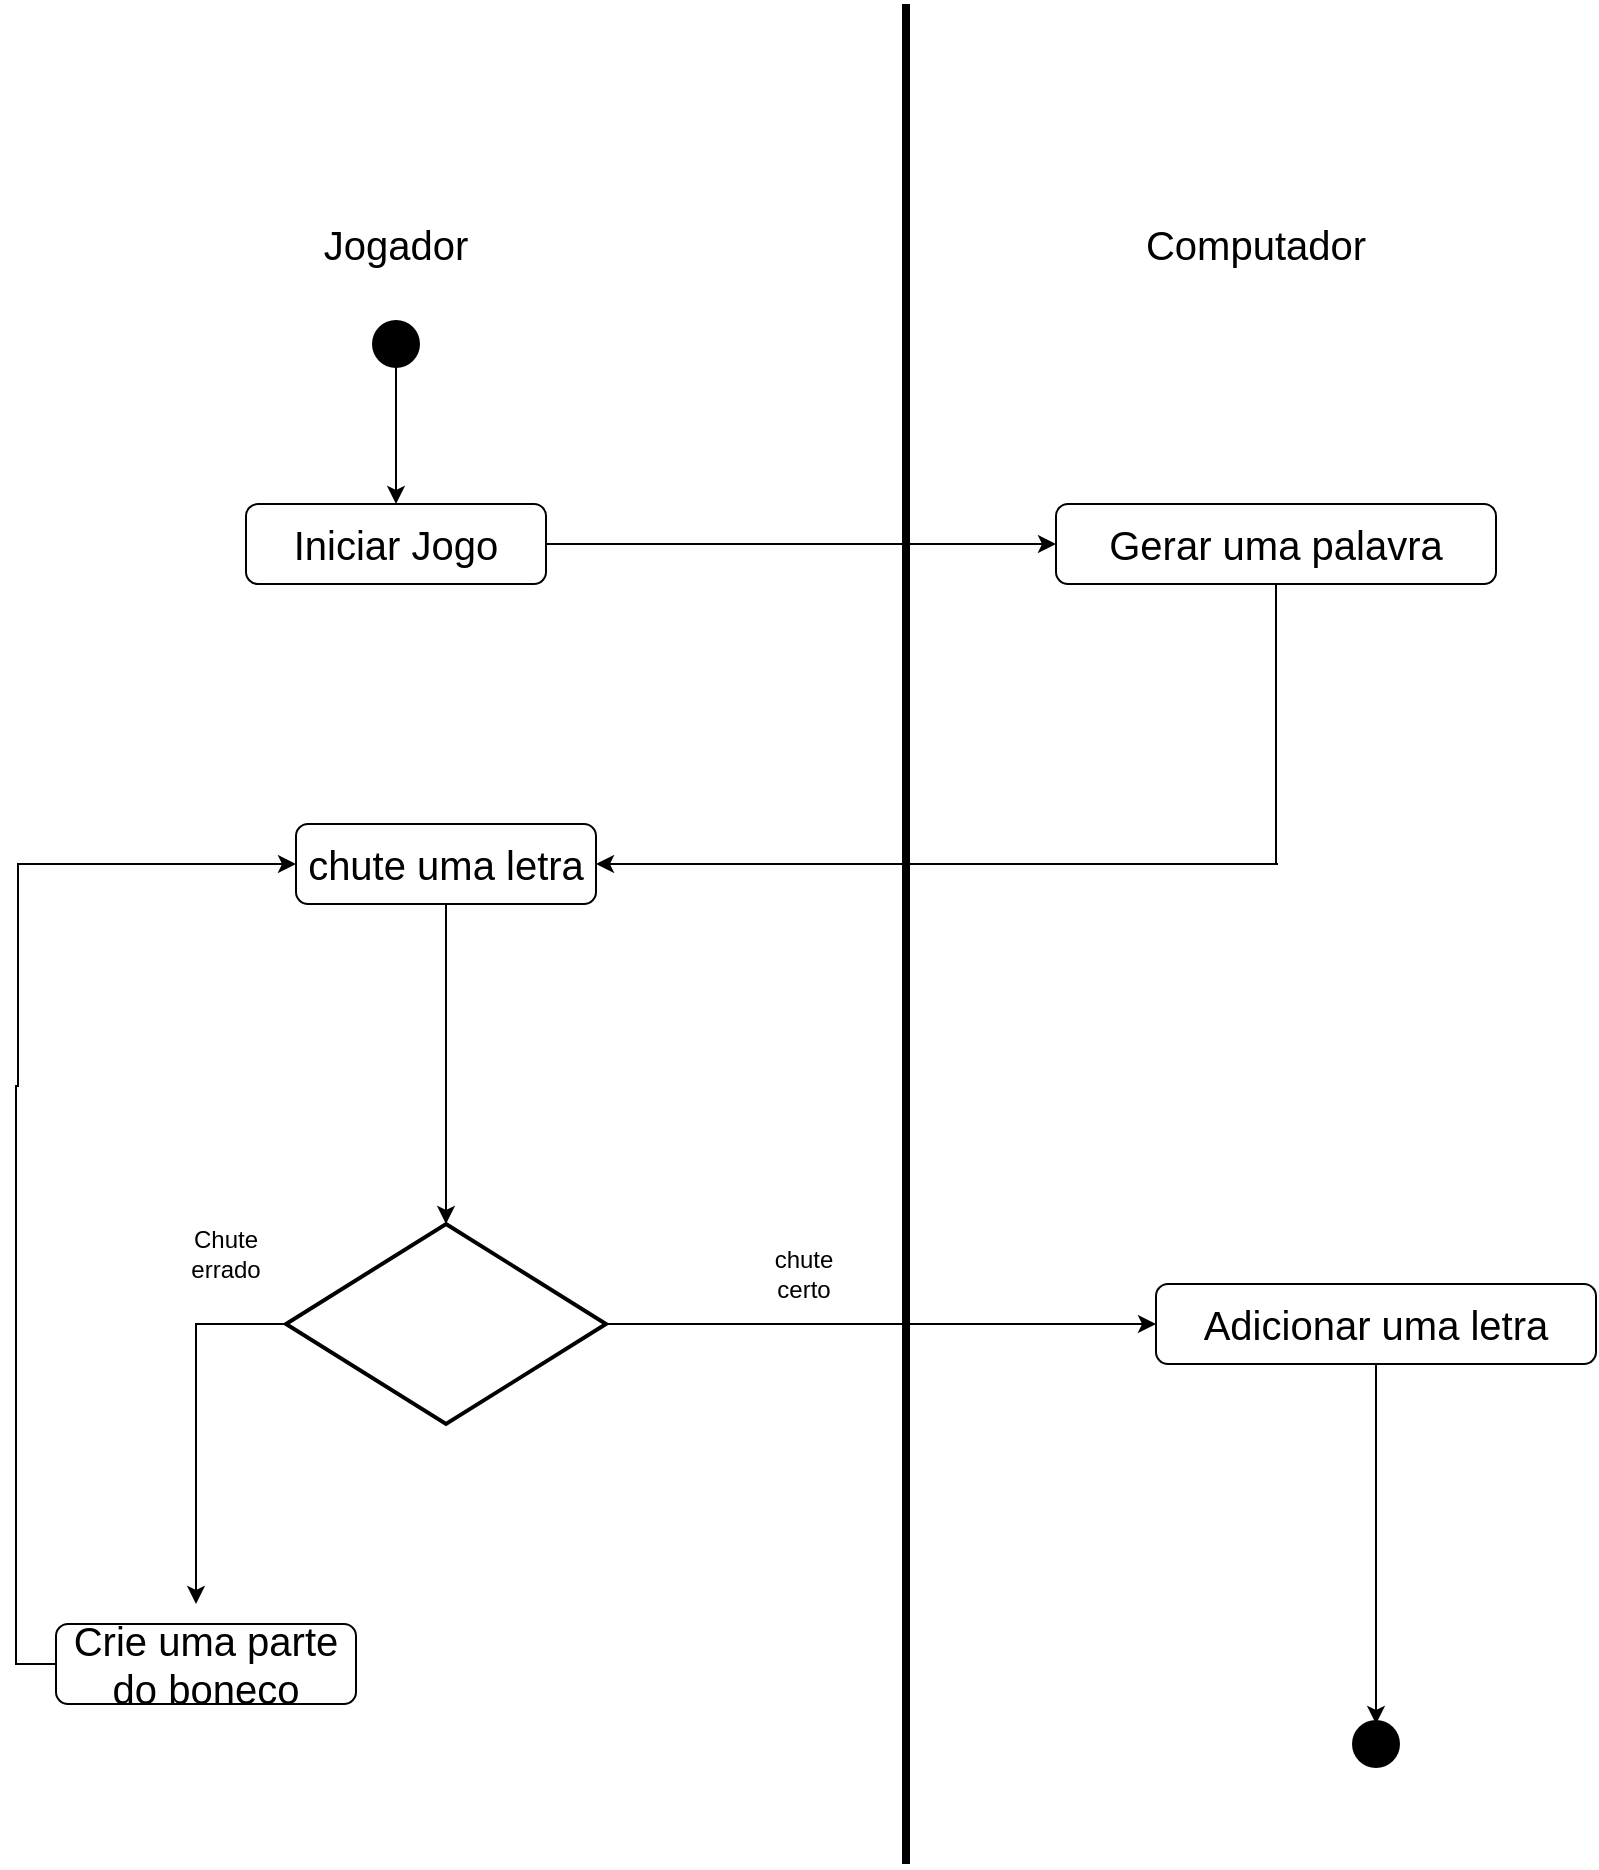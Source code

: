 <mxfile version="21.7.4" type="github">
  <diagram id="C5RBs43oDa-KdzZeNtuy" name="Page-1">
    <mxGraphModel dx="1434" dy="782" grid="1" gridSize="10" guides="1" tooltips="1" connect="1" arrows="1" fold="1" page="1" pageScale="1" pageWidth="827" pageHeight="1169" math="0" shadow="0">
      <root>
        <mxCell id="WIyWlLk6GJQsqaUBKTNV-0" />
        <mxCell id="WIyWlLk6GJQsqaUBKTNV-1" parent="WIyWlLk6GJQsqaUBKTNV-0" />
        <mxCell id="MmP6Ixc0t41t1bowls4w-13" style="edgeStyle=orthogonalEdgeStyle;rounded=0;orthogonalLoop=1;jettySize=auto;html=1;" parent="WIyWlLk6GJQsqaUBKTNV-1" source="WIyWlLk6GJQsqaUBKTNV-3" edge="1">
          <mxGeometry relative="1" as="geometry">
            <mxPoint x="540" y="280" as="targetPoint" />
          </mxGeometry>
        </mxCell>
        <mxCell id="WIyWlLk6GJQsqaUBKTNV-3" value="Iniciar Jogo" style="rounded=1;whiteSpace=wrap;html=1;fontSize=20;glass=0;strokeWidth=1;shadow=0;" parent="WIyWlLk6GJQsqaUBKTNV-1" vertex="1">
          <mxGeometry x="135" y="260" width="150" height="40" as="geometry" />
        </mxCell>
        <mxCell id="MmP6Ixc0t41t1bowls4w-9" value="" style="edgeStyle=orthogonalEdgeStyle;rounded=0;orthogonalLoop=1;jettySize=auto;html=1;" parent="WIyWlLk6GJQsqaUBKTNV-1" source="MmP6Ixc0t41t1bowls4w-0" target="WIyWlLk6GJQsqaUBKTNV-3" edge="1">
          <mxGeometry relative="1" as="geometry" />
        </mxCell>
        <mxCell id="MmP6Ixc0t41t1bowls4w-0" value="" style="shape=waypoint;sketch=0;fillStyle=solid;size=6;pointerEvents=1;points=[];fillColor=none;resizable=0;rotatable=0;perimeter=centerPerimeter;snapToPoint=1;strokeWidth=10;" parent="WIyWlLk6GJQsqaUBKTNV-1" vertex="1">
          <mxGeometry x="200" y="170" width="20" height="20" as="geometry" />
        </mxCell>
        <UserObject label="Jogador" placeholders="1" name="Variable" id="MmP6Ixc0t41t1bowls4w-4">
          <mxCell style="text;html=1;strokeColor=none;fillColor=none;align=center;verticalAlign=middle;whiteSpace=wrap;overflow=hidden;fontSize=20;" parent="WIyWlLk6GJQsqaUBKTNV-1" vertex="1">
            <mxGeometry x="150" y="110" width="120" height="40" as="geometry" />
          </mxCell>
        </UserObject>
        <UserObject label="Computador" placeholders="1" name="Variable" id="MmP6Ixc0t41t1bowls4w-7">
          <mxCell style="text;html=1;strokeColor=none;fillColor=none;align=center;verticalAlign=middle;whiteSpace=wrap;overflow=hidden;fontSize=20;" parent="WIyWlLk6GJQsqaUBKTNV-1" vertex="1">
            <mxGeometry x="580" y="110" width="120" height="40" as="geometry" />
          </mxCell>
        </UserObject>
        <mxCell id="MmP6Ixc0t41t1bowls4w-12" value="" style="line;strokeWidth=4;direction=south;html=1;perimeter=backbonePerimeter;points=[];outlineConnect=0;" parent="WIyWlLk6GJQsqaUBKTNV-1" vertex="1">
          <mxGeometry x="460" y="10" width="10" height="930" as="geometry" />
        </mxCell>
        <mxCell id="MmP6Ixc0t41t1bowls4w-15" style="edgeStyle=orthogonalEdgeStyle;rounded=0;orthogonalLoop=1;jettySize=auto;html=1;" parent="WIyWlLk6GJQsqaUBKTNV-1" source="MmP6Ixc0t41t1bowls4w-14" edge="1">
          <mxGeometry relative="1" as="geometry">
            <mxPoint x="310" y="440" as="targetPoint" />
            <Array as="points">
              <mxPoint x="650" y="440" />
              <mxPoint x="651" y="440" />
            </Array>
          </mxGeometry>
        </mxCell>
        <mxCell id="MmP6Ixc0t41t1bowls4w-14" value="Gerar uma palavra" style="rounded=1;whiteSpace=wrap;html=1;fontSize=20;glass=0;strokeWidth=1;shadow=0;" parent="WIyWlLk6GJQsqaUBKTNV-1" vertex="1">
          <mxGeometry x="540" y="260" width="220" height="40" as="geometry" />
        </mxCell>
        <mxCell id="MmP6Ixc0t41t1bowls4w-18" style="edgeStyle=orthogonalEdgeStyle;rounded=0;orthogonalLoop=1;jettySize=auto;html=1;entryX=0.5;entryY=0;entryDx=0;entryDy=0;entryPerimeter=0;" parent="WIyWlLk6GJQsqaUBKTNV-1" source="MmP6Ixc0t41t1bowls4w-16" target="MmP6Ixc0t41t1bowls4w-17" edge="1">
          <mxGeometry relative="1" as="geometry" />
        </mxCell>
        <mxCell id="MmP6Ixc0t41t1bowls4w-16" value="chute uma letra" style="rounded=1;whiteSpace=wrap;html=1;fontSize=20;glass=0;strokeWidth=1;shadow=0;" parent="WIyWlLk6GJQsqaUBKTNV-1" vertex="1">
          <mxGeometry x="160" y="420" width="150" height="40" as="geometry" />
        </mxCell>
        <mxCell id="MmP6Ixc0t41t1bowls4w-19" style="edgeStyle=orthogonalEdgeStyle;rounded=0;orthogonalLoop=1;jettySize=auto;html=1;" parent="WIyWlLk6GJQsqaUBKTNV-1" source="MmP6Ixc0t41t1bowls4w-17" edge="1">
          <mxGeometry relative="1" as="geometry">
            <mxPoint x="590" y="670" as="targetPoint" />
            <Array as="points">
              <mxPoint x="540" y="670" />
            </Array>
          </mxGeometry>
        </mxCell>
        <mxCell id="odbVj-kN32x962Sbw3v1-1" style="edgeStyle=orthogonalEdgeStyle;rounded=0;orthogonalLoop=1;jettySize=auto;html=1;" edge="1" parent="WIyWlLk6GJQsqaUBKTNV-1" source="MmP6Ixc0t41t1bowls4w-17">
          <mxGeometry relative="1" as="geometry">
            <mxPoint x="110" y="810" as="targetPoint" />
            <Array as="points">
              <mxPoint x="110" y="670" />
              <mxPoint x="110" y="780" />
            </Array>
          </mxGeometry>
        </mxCell>
        <mxCell id="MmP6Ixc0t41t1bowls4w-17" value="" style="strokeWidth=2;html=1;shape=mxgraph.flowchart.decision;whiteSpace=wrap;" parent="WIyWlLk6GJQsqaUBKTNV-1" vertex="1">
          <mxGeometry x="155" y="620" width="160" height="100" as="geometry" />
        </mxCell>
        <mxCell id="odbVj-kN32x962Sbw3v1-0" value="chute certo" style="text;html=1;strokeColor=none;fillColor=none;align=center;verticalAlign=middle;whiteSpace=wrap;rounded=0;" vertex="1" parent="WIyWlLk6GJQsqaUBKTNV-1">
          <mxGeometry x="384" y="630" width="60" height="30" as="geometry" />
        </mxCell>
        <mxCell id="odbVj-kN32x962Sbw3v1-2" value="Chute errado" style="text;html=1;strokeColor=none;fillColor=none;align=center;verticalAlign=middle;whiteSpace=wrap;rounded=0;" vertex="1" parent="WIyWlLk6GJQsqaUBKTNV-1">
          <mxGeometry x="95" y="620" width="60" height="30" as="geometry" />
        </mxCell>
        <mxCell id="odbVj-kN32x962Sbw3v1-4" style="edgeStyle=orthogonalEdgeStyle;rounded=0;orthogonalLoop=1;jettySize=auto;html=1;entryX=0;entryY=0.5;entryDx=0;entryDy=0;" edge="1" parent="WIyWlLk6GJQsqaUBKTNV-1" source="odbVj-kN32x962Sbw3v1-3" target="MmP6Ixc0t41t1bowls4w-16">
          <mxGeometry relative="1" as="geometry">
            <mxPoint x="20" y="280" as="targetPoint" />
            <Array as="points">
              <mxPoint x="20" y="840" />
              <mxPoint x="20" y="551" />
              <mxPoint x="21" y="551" />
              <mxPoint x="21" y="440" />
            </Array>
          </mxGeometry>
        </mxCell>
        <mxCell id="odbVj-kN32x962Sbw3v1-3" value="Crie uma parte do boneco" style="rounded=1;whiteSpace=wrap;html=1;fontSize=20;glass=0;strokeWidth=1;shadow=0;" vertex="1" parent="WIyWlLk6GJQsqaUBKTNV-1">
          <mxGeometry x="40" y="820" width="150" height="40" as="geometry" />
        </mxCell>
        <mxCell id="odbVj-kN32x962Sbw3v1-6" style="edgeStyle=orthogonalEdgeStyle;rounded=0;orthogonalLoop=1;jettySize=auto;html=1;exitX=0.5;exitY=1;exitDx=0;exitDy=0;" edge="1" parent="WIyWlLk6GJQsqaUBKTNV-1" source="odbVj-kN32x962Sbw3v1-5">
          <mxGeometry relative="1" as="geometry">
            <mxPoint x="700" y="870" as="targetPoint" />
          </mxGeometry>
        </mxCell>
        <mxCell id="odbVj-kN32x962Sbw3v1-5" value="Adicionar uma letra" style="rounded=1;whiteSpace=wrap;html=1;fontSize=20;glass=0;strokeWidth=1;shadow=0;" vertex="1" parent="WIyWlLk6GJQsqaUBKTNV-1">
          <mxGeometry x="590" y="650" width="220" height="40" as="geometry" />
        </mxCell>
        <mxCell id="odbVj-kN32x962Sbw3v1-7" value="" style="shape=waypoint;sketch=0;fillStyle=solid;size=6;pointerEvents=1;points=[];fillColor=none;resizable=0;rotatable=0;perimeter=centerPerimeter;snapToPoint=1;strokeWidth=10;" vertex="1" parent="WIyWlLk6GJQsqaUBKTNV-1">
          <mxGeometry x="690" y="870" width="20" height="20" as="geometry" />
        </mxCell>
      </root>
    </mxGraphModel>
  </diagram>
</mxfile>
